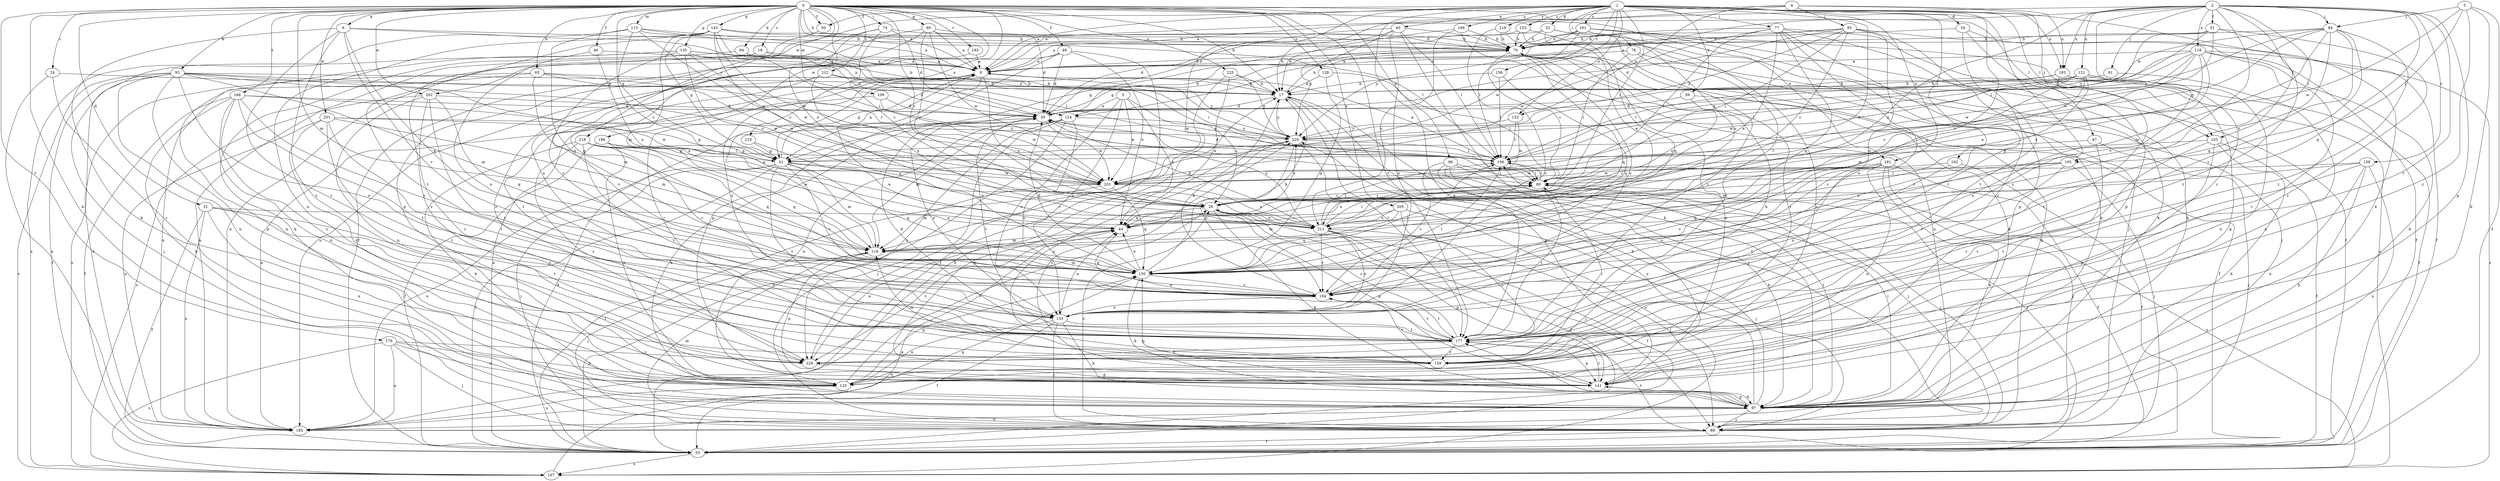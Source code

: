 strict digraph  {
0;
1;
2;
3;
4;
5;
6;
9;
17;
18;
24;
26;
31;
32;
34;
35;
39;
40;
44;
46;
48;
50;
51;
53;
60;
61;
63;
70;
74;
76;
77;
80;
81;
84;
85;
87;
88;
93;
94;
96;
97;
103;
105;
106;
109;
113;
116;
118;
121;
124;
125;
128;
132;
133;
135;
141;
143;
150;
153;
156;
158;
159;
161;
162;
166;
167;
168;
176;
177;
181;
183;
185;
193;
194;
196;
201;
202;
203;
205;
210;
211;
212;
218;
219;
220;
225;
229;
0 -> 6  [label=a];
0 -> 9  [label=a];
0 -> 17  [label=b];
0 -> 18  [label=c];
0 -> 24  [label=c];
0 -> 26  [label=c];
0 -> 31  [label=d];
0 -> 46  [label=f];
0 -> 48  [label=f];
0 -> 50  [label=f];
0 -> 60  [label=g];
0 -> 61  [label=g];
0 -> 63  [label=h];
0 -> 70  [label=h];
0 -> 74  [label=i];
0 -> 93  [label=k];
0 -> 94  [label=k];
0 -> 96  [label=k];
0 -> 97  [label=k];
0 -> 103  [label=l];
0 -> 109  [label=m];
0 -> 113  [label=m];
0 -> 116  [label=m];
0 -> 128  [label=o];
0 -> 135  [label=p];
0 -> 143  [label=q];
0 -> 168  [label=t];
0 -> 176  [label=t];
0 -> 177  [label=t];
0 -> 181  [label=u];
0 -> 193  [label=v];
0 -> 196  [label=w];
0 -> 201  [label=w];
0 -> 202  [label=w];
0 -> 205  [label=x];
0 -> 210  [label=x];
0 -> 211  [label=x];
0 -> 212  [label=y];
0 -> 218  [label=y];
0 -> 225  [label=z];
1 -> 9  [label=a];
1 -> 32  [label=d];
1 -> 34  [label=d];
1 -> 39  [label=e];
1 -> 40  [label=e];
1 -> 44  [label=e];
1 -> 50  [label=f];
1 -> 76  [label=i];
1 -> 77  [label=i];
1 -> 80  [label=i];
1 -> 97  [label=k];
1 -> 103  [label=l];
1 -> 116  [label=m];
1 -> 132  [label=o];
1 -> 141  [label=p];
1 -> 150  [label=q];
1 -> 153  [label=r];
1 -> 156  [label=r];
1 -> 161  [label=s];
1 -> 162  [label=s];
1 -> 166  [label=s];
1 -> 181  [label=u];
1 -> 183  [label=u];
1 -> 202  [label=w];
1 -> 203  [label=w];
1 -> 219  [label=y];
1 -> 229  [label=z];
2 -> 9  [label=a];
2 -> 51  [label=f];
2 -> 81  [label=j];
2 -> 84  [label=j];
2 -> 103  [label=l];
2 -> 105  [label=l];
2 -> 118  [label=n];
2 -> 121  [label=n];
2 -> 124  [label=n];
2 -> 141  [label=p];
2 -> 150  [label=q];
2 -> 158  [label=r];
2 -> 159  [label=r];
2 -> 177  [label=t];
2 -> 183  [label=u];
2 -> 194  [label=v];
2 -> 211  [label=x];
3 -> 53  [label=f];
3 -> 84  [label=j];
3 -> 97  [label=k];
3 -> 105  [label=l];
3 -> 203  [label=w];
3 -> 229  [label=z];
4 -> 9  [label=a];
4 -> 35  [label=d];
4 -> 85  [label=j];
4 -> 87  [label=j];
4 -> 132  [label=o];
4 -> 183  [label=u];
5 -> 26  [label=c];
5 -> 44  [label=e];
5 -> 124  [label=n];
5 -> 133  [label=o];
5 -> 194  [label=v];
5 -> 203  [label=w];
6 -> 70  [label=h];
6 -> 97  [label=k];
6 -> 124  [label=n];
6 -> 150  [label=q];
6 -> 159  [label=r];
6 -> 194  [label=v];
6 -> 229  [label=z];
9 -> 17  [label=b];
9 -> 61  [label=g];
9 -> 133  [label=o];
9 -> 150  [label=q];
9 -> 159  [label=r];
9 -> 211  [label=x];
9 -> 220  [label=y];
17 -> 35  [label=d];
17 -> 70  [label=h];
17 -> 88  [label=j];
17 -> 141  [label=p];
17 -> 177  [label=t];
17 -> 220  [label=y];
18 -> 9  [label=a];
18 -> 80  [label=i];
18 -> 185  [label=u];
18 -> 229  [label=z];
24 -> 17  [label=b];
24 -> 159  [label=r];
24 -> 185  [label=u];
26 -> 44  [label=e];
26 -> 53  [label=f];
26 -> 80  [label=i];
26 -> 88  [label=j];
26 -> 97  [label=k];
26 -> 141  [label=p];
26 -> 211  [label=x];
26 -> 220  [label=y];
31 -> 44  [label=e];
31 -> 53  [label=f];
31 -> 125  [label=n];
31 -> 133  [label=o];
31 -> 177  [label=t];
31 -> 185  [label=u];
32 -> 9  [label=a];
32 -> 70  [label=h];
32 -> 97  [label=k];
32 -> 150  [label=q];
32 -> 177  [label=t];
34 -> 53  [label=f];
34 -> 70  [label=h];
34 -> 141  [label=p];
34 -> 159  [label=r];
35 -> 70  [label=h];
35 -> 97  [label=k];
35 -> 133  [label=o];
35 -> 177  [label=t];
35 -> 203  [label=w];
35 -> 211  [label=x];
35 -> 220  [label=y];
39 -> 26  [label=c];
39 -> 35  [label=d];
39 -> 53  [label=f];
40 -> 17  [label=b];
40 -> 35  [label=d];
40 -> 70  [label=h];
40 -> 97  [label=k];
40 -> 106  [label=l];
40 -> 133  [label=o];
40 -> 220  [label=y];
44 -> 116  [label=m];
44 -> 229  [label=z];
46 -> 9  [label=a];
46 -> 133  [label=o];
46 -> 211  [label=x];
48 -> 9  [label=a];
48 -> 35  [label=d];
48 -> 44  [label=e];
48 -> 141  [label=p];
48 -> 185  [label=u];
48 -> 229  [label=z];
50 -> 185  [label=u];
51 -> 70  [label=h];
51 -> 106  [label=l];
51 -> 177  [label=t];
51 -> 203  [label=w];
51 -> 220  [label=y];
51 -> 229  [label=z];
53 -> 9  [label=a];
53 -> 35  [label=d];
53 -> 167  [label=s];
60 -> 9  [label=a];
60 -> 26  [label=c];
60 -> 35  [label=d];
60 -> 53  [label=f];
60 -> 70  [label=h];
60 -> 141  [label=p];
60 -> 203  [label=w];
61 -> 9  [label=a];
61 -> 53  [label=f];
61 -> 88  [label=j];
61 -> 116  [label=m];
61 -> 150  [label=q];
61 -> 177  [label=t];
61 -> 185  [label=u];
61 -> 194  [label=v];
61 -> 203  [label=w];
61 -> 211  [label=x];
63 -> 17  [label=b];
63 -> 106  [label=l];
63 -> 116  [label=m];
63 -> 125  [label=n];
63 -> 185  [label=u];
63 -> 203  [label=w];
70 -> 9  [label=a];
70 -> 80  [label=i];
70 -> 97  [label=k];
70 -> 125  [label=n];
70 -> 150  [label=q];
70 -> 159  [label=r];
70 -> 194  [label=v];
74 -> 26  [label=c];
74 -> 35  [label=d];
74 -> 70  [label=h];
74 -> 133  [label=o];
74 -> 150  [label=q];
76 -> 9  [label=a];
76 -> 80  [label=i];
76 -> 88  [label=j];
76 -> 177  [label=t];
77 -> 44  [label=e];
77 -> 70  [label=h];
77 -> 80  [label=i];
77 -> 97  [label=k];
77 -> 133  [label=o];
77 -> 141  [label=p];
77 -> 150  [label=q];
77 -> 177  [label=t];
77 -> 203  [label=w];
80 -> 26  [label=c];
80 -> 106  [label=l];
80 -> 167  [label=s];
80 -> 177  [label=t];
80 -> 211  [label=x];
81 -> 17  [label=b];
81 -> 125  [label=n];
84 -> 17  [label=b];
84 -> 61  [label=g];
84 -> 70  [label=h];
84 -> 116  [label=m];
84 -> 150  [label=q];
84 -> 177  [label=t];
84 -> 194  [label=v];
84 -> 211  [label=x];
84 -> 220  [label=y];
85 -> 9  [label=a];
85 -> 26  [label=c];
85 -> 35  [label=d];
85 -> 53  [label=f];
85 -> 70  [label=h];
85 -> 80  [label=i];
85 -> 150  [label=q];
85 -> 177  [label=t];
85 -> 220  [label=y];
87 -> 88  [label=j];
87 -> 106  [label=l];
87 -> 159  [label=r];
88 -> 26  [label=c];
88 -> 53  [label=f];
88 -> 70  [label=h];
88 -> 80  [label=i];
88 -> 116  [label=m];
88 -> 177  [label=t];
93 -> 17  [label=b];
93 -> 35  [label=d];
93 -> 53  [label=f];
93 -> 88  [label=j];
93 -> 116  [label=m];
93 -> 125  [label=n];
93 -> 133  [label=o];
93 -> 141  [label=p];
93 -> 167  [label=s];
93 -> 203  [label=w];
93 -> 211  [label=x];
94 -> 9  [label=a];
94 -> 97  [label=k];
94 -> 106  [label=l];
96 -> 53  [label=f];
96 -> 80  [label=i];
96 -> 88  [label=j];
96 -> 97  [label=k];
96 -> 177  [label=t];
96 -> 194  [label=v];
97 -> 17  [label=b];
97 -> 80  [label=i];
97 -> 88  [label=j];
97 -> 106  [label=l];
97 -> 141  [label=p];
97 -> 150  [label=q];
97 -> 177  [label=t];
97 -> 185  [label=u];
97 -> 220  [label=y];
103 -> 53  [label=f];
103 -> 61  [label=g];
103 -> 97  [label=k];
103 -> 141  [label=p];
103 -> 159  [label=r];
105 -> 26  [label=c];
105 -> 80  [label=i];
105 -> 88  [label=j];
105 -> 194  [label=v];
105 -> 211  [label=x];
106 -> 9  [label=a];
106 -> 35  [label=d];
106 -> 80  [label=i];
109 -> 35  [label=d];
109 -> 185  [label=u];
109 -> 203  [label=w];
113 -> 9  [label=a];
113 -> 26  [label=c];
113 -> 70  [label=h];
113 -> 150  [label=q];
113 -> 167  [label=s];
113 -> 203  [label=w];
113 -> 220  [label=y];
116 -> 9  [label=a];
116 -> 88  [label=j];
116 -> 141  [label=p];
116 -> 150  [label=q];
118 -> 9  [label=a];
118 -> 26  [label=c];
118 -> 35  [label=d];
118 -> 44  [label=e];
118 -> 61  [label=g];
118 -> 97  [label=k];
118 -> 159  [label=r];
118 -> 167  [label=s];
118 -> 203  [label=w];
118 -> 211  [label=x];
121 -> 17  [label=b];
121 -> 26  [label=c];
121 -> 106  [label=l];
121 -> 116  [label=m];
121 -> 125  [label=n];
121 -> 133  [label=o];
121 -> 194  [label=v];
121 -> 203  [label=w];
124 -> 53  [label=f];
124 -> 88  [label=j];
124 -> 116  [label=m];
124 -> 125  [label=n];
124 -> 133  [label=o];
124 -> 220  [label=y];
124 -> 229  [label=z];
125 -> 26  [label=c];
125 -> 150  [label=q];
125 -> 185  [label=u];
128 -> 17  [label=b];
128 -> 80  [label=i];
128 -> 150  [label=q];
132 -> 106  [label=l];
132 -> 203  [label=w];
132 -> 220  [label=y];
133 -> 44  [label=e];
133 -> 53  [label=f];
133 -> 88  [label=j];
133 -> 97  [label=k];
133 -> 125  [label=n];
133 -> 177  [label=t];
135 -> 9  [label=a];
135 -> 17  [label=b];
135 -> 26  [label=c];
135 -> 35  [label=d];
135 -> 167  [label=s];
135 -> 185  [label=u];
135 -> 194  [label=v];
135 -> 203  [label=w];
141 -> 97  [label=k];
141 -> 177  [label=t];
141 -> 220  [label=y];
143 -> 26  [label=c];
143 -> 61  [label=g];
143 -> 70  [label=h];
143 -> 80  [label=i];
143 -> 106  [label=l];
143 -> 116  [label=m];
143 -> 125  [label=n];
143 -> 177  [label=t];
143 -> 203  [label=w];
150 -> 17  [label=b];
150 -> 35  [label=d];
150 -> 44  [label=e];
150 -> 97  [label=k];
150 -> 106  [label=l];
150 -> 116  [label=m];
150 -> 194  [label=v];
153 -> 44  [label=e];
153 -> 61  [label=g];
153 -> 70  [label=h];
153 -> 125  [label=n];
156 -> 17  [label=b];
156 -> 106  [label=l];
156 -> 150  [label=q];
158 -> 44  [label=e];
158 -> 97  [label=k];
158 -> 125  [label=n];
158 -> 177  [label=t];
158 -> 185  [label=u];
158 -> 203  [label=w];
159 -> 70  [label=h];
159 -> 80  [label=i];
159 -> 116  [label=m];
159 -> 125  [label=n];
159 -> 194  [label=v];
159 -> 220  [label=y];
161 -> 53  [label=f];
161 -> 61  [label=g];
161 -> 70  [label=h];
161 -> 97  [label=k];
161 -> 106  [label=l];
161 -> 167  [label=s];
161 -> 211  [label=x];
161 -> 220  [label=y];
162 -> 53  [label=f];
162 -> 80  [label=i];
162 -> 133  [label=o];
166 -> 17  [label=b];
166 -> 70  [label=h];
166 -> 185  [label=u];
166 -> 211  [label=x];
167 -> 44  [label=e];
168 -> 35  [label=d];
168 -> 53  [label=f];
168 -> 97  [label=k];
168 -> 125  [label=n];
168 -> 177  [label=t];
168 -> 194  [label=v];
168 -> 203  [label=w];
168 -> 229  [label=z];
176 -> 88  [label=j];
176 -> 125  [label=n];
176 -> 141  [label=p];
176 -> 167  [label=s];
176 -> 185  [label=u];
176 -> 229  [label=z];
177 -> 26  [label=c];
177 -> 35  [label=d];
177 -> 44  [label=e];
177 -> 141  [label=p];
177 -> 159  [label=r];
177 -> 194  [label=v];
177 -> 229  [label=z];
181 -> 53  [label=f];
181 -> 88  [label=j];
181 -> 97  [label=k];
181 -> 125  [label=n];
181 -> 133  [label=o];
181 -> 150  [label=q];
181 -> 177  [label=t];
181 -> 194  [label=v];
181 -> 203  [label=w];
183 -> 17  [label=b];
183 -> 53  [label=f];
183 -> 106  [label=l];
183 -> 141  [label=p];
183 -> 177  [label=t];
185 -> 17  [label=b];
185 -> 150  [label=q];
193 -> 9  [label=a];
193 -> 229  [label=z];
194 -> 17  [label=b];
194 -> 106  [label=l];
194 -> 133  [label=o];
194 -> 177  [label=t];
196 -> 53  [label=f];
196 -> 61  [label=g];
196 -> 125  [label=n];
196 -> 150  [label=q];
201 -> 61  [label=g];
201 -> 116  [label=m];
201 -> 159  [label=r];
201 -> 177  [label=t];
201 -> 185  [label=u];
201 -> 220  [label=y];
201 -> 229  [label=z];
202 -> 35  [label=d];
202 -> 125  [label=n];
202 -> 150  [label=q];
202 -> 159  [label=r];
202 -> 167  [label=s];
202 -> 177  [label=t];
203 -> 53  [label=f];
203 -> 116  [label=m];
203 -> 150  [label=q];
203 -> 211  [label=x];
205 -> 88  [label=j];
205 -> 116  [label=m];
205 -> 150  [label=q];
205 -> 211  [label=x];
205 -> 229  [label=z];
210 -> 44  [label=e];
210 -> 61  [label=g];
211 -> 35  [label=d];
211 -> 53  [label=f];
211 -> 80  [label=i];
211 -> 88  [label=j];
211 -> 106  [label=l];
211 -> 133  [label=o];
211 -> 141  [label=p];
211 -> 194  [label=v];
212 -> 17  [label=b];
212 -> 80  [label=i];
212 -> 177  [label=t];
212 -> 194  [label=v];
212 -> 211  [label=x];
218 -> 44  [label=e];
218 -> 61  [label=g];
218 -> 97  [label=k];
218 -> 106  [label=l];
218 -> 150  [label=q];
218 -> 177  [label=t];
218 -> 194  [label=v];
218 -> 229  [label=z];
219 -> 70  [label=h];
219 -> 88  [label=j];
219 -> 133  [label=o];
220 -> 106  [label=l];
220 -> 141  [label=p];
220 -> 167  [label=s];
220 -> 194  [label=v];
225 -> 17  [label=b];
225 -> 44  [label=e];
225 -> 53  [label=f];
225 -> 220  [label=y];
229 -> 44  [label=e];
229 -> 141  [label=p];
}
